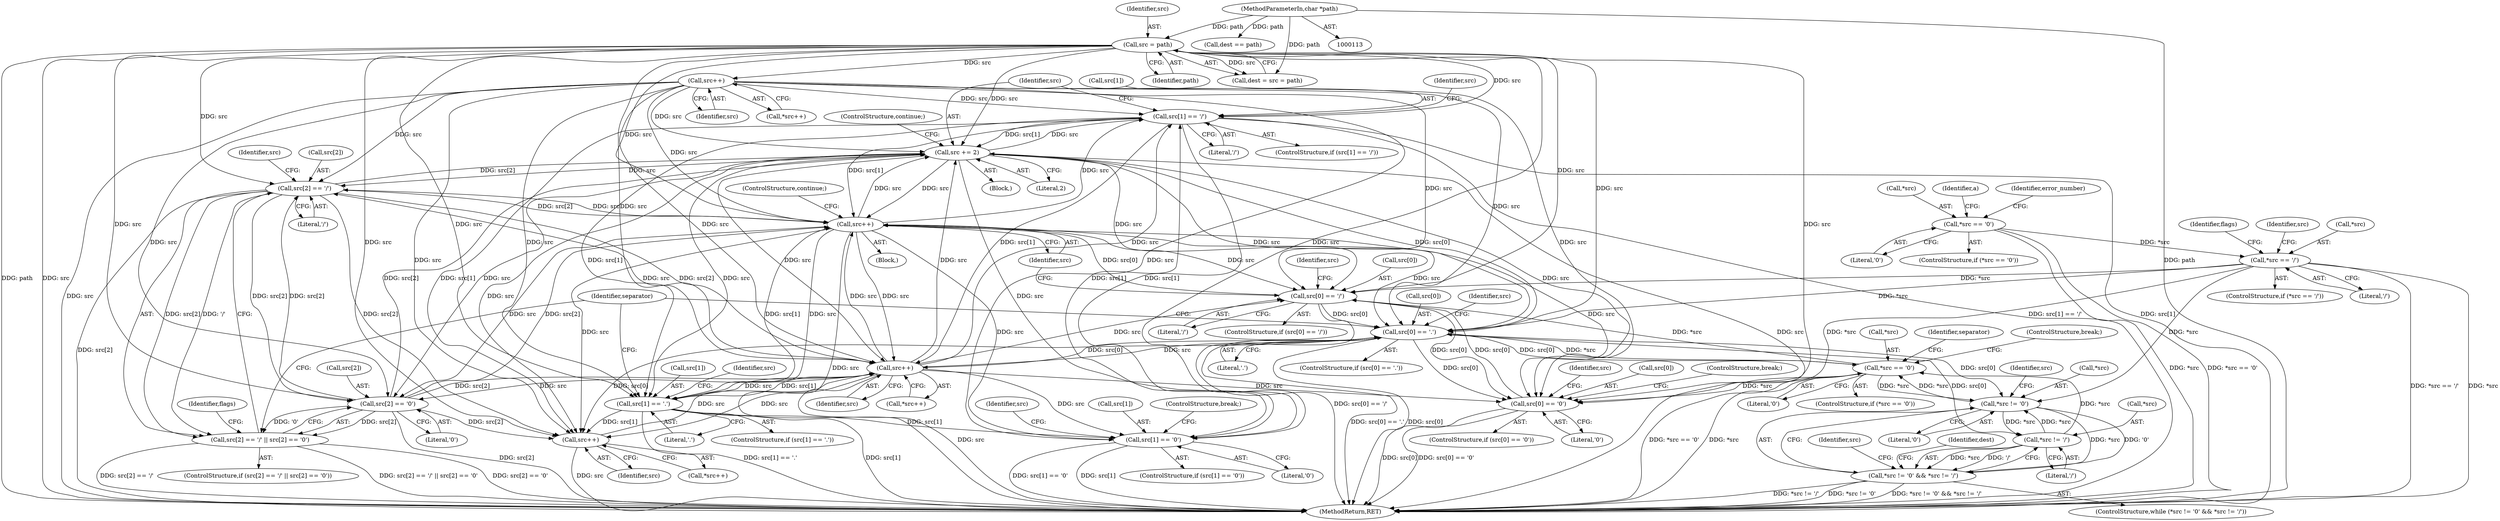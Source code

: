 digraph "0_libarchive_dfd6b54ce33960e420fb206d8872fb759b577ad9_0@pointer" {
"1000219" [label="(Call,src[1] == '/')"];
"1000225" [label="(Call,src += 2)"];
"1000239" [label="(Call,src[2] == '/')"];
"1000198" [label="(Call,src++)"];
"1000192" [label="(Call,src[0] == '/')"];
"1000183" [label="(Call,src[0] == '\0')"];
"1000152" [label="(Call,*src == '/')"];
"1000131" [label="(Call,*src == '\0')"];
"1000127" [label="(Call,src = path)"];
"1000114" [label="(MethodParameterIn,char *path)"];
"1000203" [label="(Call,src[0] == '.')"];
"1000178" [label="(Call,src++)"];
"1000302" [label="(Call,src++)"];
"1000291" [label="(Call,src++)"];
"1000219" [label="(Call,src[1] == '/')"];
"1000210" [label="(Call,src[1] == '\0')"];
"1000231" [label="(Call,src[1] == '.')"];
"1000244" [label="(Call,src[2] == '\0')"];
"1000294" [label="(Call,*src == '\0')"];
"1000281" [label="(Call,*src != '/')"];
"1000277" [label="(Call,*src != '\0')"];
"1000238" [label="(Call,src[2] == '/' || src[2] == '\0')"];
"1000276" [label="(Call,*src != '\0' && *src != '/')"];
"1000203" [label="(Call,src[0] == '.')"];
"1000246" [label="(Identifier,src)"];
"1000248" [label="(Literal,'\0')"];
"1000292" [label="(Identifier,src)"];
"1000232" [label="(Call,src[1])"];
"1000296" [label="(Identifier,src)"];
"1000127" [label="(Call,src = path)"];
"1000298" [label="(ControlStructure,break;)"];
"1000252" [label="(Identifier,flags)"];
"1000192" [label="(Call,src[0] == '/')"];
"1000204" [label="(Call,src[0])"];
"1000194" [label="(Identifier,src)"];
"1000131" [label="(Call,*src == '\0')"];
"1000243" [label="(Literal,'/')"];
"1000280" [label="(Literal,'\0')"];
"1000129" [label="(Identifier,path)"];
"1000282" [label="(Call,*src)"];
"1000245" [label="(Call,src[2])"];
"1000224" [label="(Block,)"];
"1000269" [label="(Identifier,separator)"];
"1000276" [label="(Call,*src != '\0' && *src != '/')"];
"1000295" [label="(Call,*src)"];
"1000114" [label="(MethodParameterIn,char *path)"];
"1000196" [label="(Literal,'/')"];
"1000183" [label="(Call,src[0] == '\0')"];
"1000155" [label="(Literal,'/')"];
"1000284" [label="(Literal,'/')"];
"1000223" [label="(Literal,'/')"];
"1000300" [label="(Identifier,separator)"];
"1000291" [label="(Call,src++)"];
"1000207" [label="(Literal,'.')"];
"1000225" [label="(Call,src += 2)"];
"1000277" [label="(Call,*src != '\0')"];
"1000235" [label="(Literal,'.')"];
"1000244" [label="(Call,src[2] == '\0')"];
"1000305" [label="(Call,dest == path)"];
"1000125" [label="(Call,dest = src = path)"];
"1000237" [label="(ControlStructure,if (src[2] == '/' || src[2] == '\0'))"];
"1000153" [label="(Call,*src)"];
"1000221" [label="(Identifier,src)"];
"1000150" [label="(Identifier,a)"];
"1000179" [label="(Identifier,src)"];
"1000199" [label="(Identifier,src)"];
"1000230" [label="(ControlStructure,if (src[1] == '.'))"];
"1000177" [label="(Call,*src++)"];
"1000220" [label="(Call,src[1])"];
"1000303" [label="(Identifier,src)"];
"1000289" [label="(Identifier,dest)"];
"1000302" [label="(Call,src++)"];
"1000226" [label="(Identifier,src)"];
"1000290" [label="(Call,*src++)"];
"1000218" [label="(ControlStructure,if (src[1] == '/'))"];
"1000239" [label="(Call,src[2] == '/')"];
"1000191" [label="(ControlStructure,if (src[0] == '/'))"];
"1000210" [label="(Call,src[1] == '\0')"];
"1000328" [label="(MethodReturn,RET)"];
"1000219" [label="(Call,src[1] == '/')"];
"1000134" [label="(Literal,'\0')"];
"1000202" [label="(ControlStructure,if (src[0] == '.'))"];
"1000137" [label="(Identifier,error_number)"];
"1000151" [label="(ControlStructure,if (*src == '/'))"];
"1000297" [label="(Literal,'\0')"];
"1000198" [label="(Call,src++)"];
"1000301" [label="(Call,*src++)"];
"1000184" [label="(Call,src[0])"];
"1000231" [label="(Call,src[1] == '.')"];
"1000182" [label="(ControlStructure,if (src[0] == '\0'))"];
"1000211" [label="(Call,src[1])"];
"1000209" [label="(ControlStructure,if (src[1] == '\0'))"];
"1000238" [label="(Call,src[2] == '/' || src[2] == '\0')"];
"1000152" [label="(Call,*src == '/')"];
"1000275" [label="(ControlStructure,while (*src != '\0' && *src != '/'))"];
"1000193" [label="(Call,src[0])"];
"1000197" [label="(Block,)"];
"1000283" [label="(Identifier,src)"];
"1000178" [label="(Call,src++)"];
"1000205" [label="(Identifier,src)"];
"1000278" [label="(Call,*src)"];
"1000216" [label="(ControlStructure,break;)"];
"1000233" [label="(Identifier,src)"];
"1000130" [label="(ControlStructure,if (*src == '\0'))"];
"1000240" [label="(Call,src[2])"];
"1000159" [label="(Identifier,flags)"];
"1000185" [label="(Identifier,src)"];
"1000132" [label="(Call,*src)"];
"1000189" [label="(ControlStructure,break;)"];
"1000200" [label="(ControlStructure,continue;)"];
"1000294" [label="(Call,*src == '\0')"];
"1000227" [label="(Literal,2)"];
"1000241" [label="(Identifier,src)"];
"1000293" [label="(ControlStructure,if (*src == '\0'))"];
"1000228" [label="(ControlStructure,continue;)"];
"1000212" [label="(Identifier,src)"];
"1000128" [label="(Identifier,src)"];
"1000214" [label="(Literal,'\0')"];
"1000187" [label="(Literal,'\0')"];
"1000281" [label="(Call,*src != '/')"];
"1000219" -> "1000218"  [label="AST: "];
"1000219" -> "1000223"  [label="CFG: "];
"1000220" -> "1000219"  [label="AST: "];
"1000223" -> "1000219"  [label="AST: "];
"1000226" -> "1000219"  [label="CFG: "];
"1000233" -> "1000219"  [label="CFG: "];
"1000219" -> "1000328"  [label="DDG: src[1] == '/'"];
"1000219" -> "1000328"  [label="DDG: src[1]"];
"1000219" -> "1000198"  [label="DDG: src[1]"];
"1000219" -> "1000210"  [label="DDG: src[1]"];
"1000225" -> "1000219"  [label="DDG: src"];
"1000198" -> "1000219"  [label="DDG: src"];
"1000210" -> "1000219"  [label="DDG: src[1]"];
"1000127" -> "1000219"  [label="DDG: src"];
"1000178" -> "1000219"  [label="DDG: src"];
"1000302" -> "1000219"  [label="DDG: src"];
"1000219" -> "1000225"  [label="DDG: src[1]"];
"1000219" -> "1000231"  [label="DDG: src[1]"];
"1000219" -> "1000291"  [label="DDG: src[1]"];
"1000219" -> "1000302"  [label="DDG: src[1]"];
"1000225" -> "1000224"  [label="AST: "];
"1000225" -> "1000227"  [label="CFG: "];
"1000226" -> "1000225"  [label="AST: "];
"1000227" -> "1000225"  [label="AST: "];
"1000228" -> "1000225"  [label="CFG: "];
"1000225" -> "1000328"  [label="DDG: src"];
"1000225" -> "1000183"  [label="DDG: src"];
"1000225" -> "1000192"  [label="DDG: src"];
"1000225" -> "1000198"  [label="DDG: src"];
"1000225" -> "1000203"  [label="DDG: src"];
"1000225" -> "1000210"  [label="DDG: src"];
"1000239" -> "1000225"  [label="DDG: src[2]"];
"1000198" -> "1000225"  [label="DDG: src"];
"1000127" -> "1000225"  [label="DDG: src"];
"1000244" -> "1000225"  [label="DDG: src[2]"];
"1000203" -> "1000225"  [label="DDG: src[0]"];
"1000178" -> "1000225"  [label="DDG: src"];
"1000302" -> "1000225"  [label="DDG: src"];
"1000225" -> "1000231"  [label="DDG: src"];
"1000225" -> "1000239"  [label="DDG: src"];
"1000225" -> "1000244"  [label="DDG: src"];
"1000225" -> "1000291"  [label="DDG: src"];
"1000225" -> "1000302"  [label="DDG: src"];
"1000239" -> "1000238"  [label="AST: "];
"1000239" -> "1000243"  [label="CFG: "];
"1000240" -> "1000239"  [label="AST: "];
"1000243" -> "1000239"  [label="AST: "];
"1000246" -> "1000239"  [label="CFG: "];
"1000238" -> "1000239"  [label="CFG: "];
"1000239" -> "1000328"  [label="DDG: src[2]"];
"1000239" -> "1000198"  [label="DDG: src[2]"];
"1000239" -> "1000238"  [label="DDG: src[2]"];
"1000239" -> "1000238"  [label="DDG: '/'"];
"1000198" -> "1000239"  [label="DDG: src"];
"1000127" -> "1000239"  [label="DDG: src"];
"1000244" -> "1000239"  [label="DDG: src[2]"];
"1000178" -> "1000239"  [label="DDG: src"];
"1000302" -> "1000239"  [label="DDG: src"];
"1000239" -> "1000244"  [label="DDG: src[2]"];
"1000239" -> "1000291"  [label="DDG: src[2]"];
"1000239" -> "1000302"  [label="DDG: src[2]"];
"1000198" -> "1000197"  [label="AST: "];
"1000198" -> "1000199"  [label="CFG: "];
"1000199" -> "1000198"  [label="AST: "];
"1000200" -> "1000198"  [label="CFG: "];
"1000198" -> "1000328"  [label="DDG: src"];
"1000198" -> "1000183"  [label="DDG: src"];
"1000198" -> "1000192"  [label="DDG: src"];
"1000192" -> "1000198"  [label="DDG: src[0]"];
"1000127" -> "1000198"  [label="DDG: src"];
"1000244" -> "1000198"  [label="DDG: src[2]"];
"1000178" -> "1000198"  [label="DDG: src"];
"1000302" -> "1000198"  [label="DDG: src"];
"1000231" -> "1000198"  [label="DDG: src[1]"];
"1000198" -> "1000203"  [label="DDG: src"];
"1000198" -> "1000210"  [label="DDG: src"];
"1000198" -> "1000231"  [label="DDG: src"];
"1000198" -> "1000244"  [label="DDG: src"];
"1000198" -> "1000291"  [label="DDG: src"];
"1000198" -> "1000302"  [label="DDG: src"];
"1000192" -> "1000191"  [label="AST: "];
"1000192" -> "1000196"  [label="CFG: "];
"1000193" -> "1000192"  [label="AST: "];
"1000196" -> "1000192"  [label="AST: "];
"1000199" -> "1000192"  [label="CFG: "];
"1000205" -> "1000192"  [label="CFG: "];
"1000192" -> "1000328"  [label="DDG: src[0] == '/'"];
"1000192" -> "1000183"  [label="DDG: src[0]"];
"1000183" -> "1000192"  [label="DDG: src[0]"];
"1000152" -> "1000192"  [label="DDG: *src"];
"1000127" -> "1000192"  [label="DDG: src"];
"1000178" -> "1000192"  [label="DDG: src"];
"1000302" -> "1000192"  [label="DDG: src"];
"1000294" -> "1000192"  [label="DDG: *src"];
"1000192" -> "1000203"  [label="DDG: src[0]"];
"1000183" -> "1000182"  [label="AST: "];
"1000183" -> "1000187"  [label="CFG: "];
"1000184" -> "1000183"  [label="AST: "];
"1000187" -> "1000183"  [label="AST: "];
"1000189" -> "1000183"  [label="CFG: "];
"1000194" -> "1000183"  [label="CFG: "];
"1000183" -> "1000328"  [label="DDG: src[0]"];
"1000183" -> "1000328"  [label="DDG: src[0] == '\0'"];
"1000152" -> "1000183"  [label="DDG: *src"];
"1000127" -> "1000183"  [label="DDG: src"];
"1000203" -> "1000183"  [label="DDG: src[0]"];
"1000178" -> "1000183"  [label="DDG: src"];
"1000302" -> "1000183"  [label="DDG: src"];
"1000294" -> "1000183"  [label="DDG: *src"];
"1000152" -> "1000151"  [label="AST: "];
"1000152" -> "1000155"  [label="CFG: "];
"1000153" -> "1000152"  [label="AST: "];
"1000155" -> "1000152"  [label="AST: "];
"1000159" -> "1000152"  [label="CFG: "];
"1000185" -> "1000152"  [label="CFG: "];
"1000152" -> "1000328"  [label="DDG: *src == '/'"];
"1000152" -> "1000328"  [label="DDG: *src"];
"1000131" -> "1000152"  [label="DDG: *src"];
"1000152" -> "1000203"  [label="DDG: *src"];
"1000152" -> "1000277"  [label="DDG: *src"];
"1000131" -> "1000130"  [label="AST: "];
"1000131" -> "1000134"  [label="CFG: "];
"1000132" -> "1000131"  [label="AST: "];
"1000134" -> "1000131"  [label="AST: "];
"1000137" -> "1000131"  [label="CFG: "];
"1000150" -> "1000131"  [label="CFG: "];
"1000131" -> "1000328"  [label="DDG: *src"];
"1000131" -> "1000328"  [label="DDG: *src == '\0'"];
"1000127" -> "1000125"  [label="AST: "];
"1000127" -> "1000129"  [label="CFG: "];
"1000128" -> "1000127"  [label="AST: "];
"1000129" -> "1000127"  [label="AST: "];
"1000125" -> "1000127"  [label="CFG: "];
"1000127" -> "1000328"  [label="DDG: path"];
"1000127" -> "1000328"  [label="DDG: src"];
"1000127" -> "1000125"  [label="DDG: src"];
"1000114" -> "1000127"  [label="DDG: path"];
"1000127" -> "1000178"  [label="DDG: src"];
"1000127" -> "1000203"  [label="DDG: src"];
"1000127" -> "1000210"  [label="DDG: src"];
"1000127" -> "1000231"  [label="DDG: src"];
"1000127" -> "1000244"  [label="DDG: src"];
"1000127" -> "1000291"  [label="DDG: src"];
"1000127" -> "1000302"  [label="DDG: src"];
"1000114" -> "1000113"  [label="AST: "];
"1000114" -> "1000328"  [label="DDG: path"];
"1000114" -> "1000125"  [label="DDG: path"];
"1000114" -> "1000305"  [label="DDG: path"];
"1000203" -> "1000202"  [label="AST: "];
"1000203" -> "1000207"  [label="CFG: "];
"1000204" -> "1000203"  [label="AST: "];
"1000207" -> "1000203"  [label="AST: "];
"1000212" -> "1000203"  [label="CFG: "];
"1000269" -> "1000203"  [label="CFG: "];
"1000203" -> "1000328"  [label="DDG: src[0] == '.'"];
"1000203" -> "1000328"  [label="DDG: src[0]"];
"1000178" -> "1000203"  [label="DDG: src"];
"1000302" -> "1000203"  [label="DDG: src"];
"1000294" -> "1000203"  [label="DDG: *src"];
"1000203" -> "1000277"  [label="DDG: src[0]"];
"1000203" -> "1000281"  [label="DDG: src[0]"];
"1000203" -> "1000291"  [label="DDG: src[0]"];
"1000203" -> "1000294"  [label="DDG: src[0]"];
"1000203" -> "1000302"  [label="DDG: src[0]"];
"1000178" -> "1000177"  [label="AST: "];
"1000178" -> "1000179"  [label="CFG: "];
"1000179" -> "1000178"  [label="AST: "];
"1000177" -> "1000178"  [label="CFG: "];
"1000178" -> "1000328"  [label="DDG: src"];
"1000178" -> "1000210"  [label="DDG: src"];
"1000178" -> "1000231"  [label="DDG: src"];
"1000178" -> "1000244"  [label="DDG: src"];
"1000178" -> "1000291"  [label="DDG: src"];
"1000178" -> "1000302"  [label="DDG: src"];
"1000302" -> "1000301"  [label="AST: "];
"1000302" -> "1000303"  [label="CFG: "];
"1000303" -> "1000302"  [label="AST: "];
"1000301" -> "1000302"  [label="CFG: "];
"1000302" -> "1000328"  [label="DDG: src"];
"1000302" -> "1000210"  [label="DDG: src"];
"1000302" -> "1000231"  [label="DDG: src"];
"1000302" -> "1000244"  [label="DDG: src"];
"1000302" -> "1000291"  [label="DDG: src"];
"1000291" -> "1000302"  [label="DDG: src"];
"1000244" -> "1000302"  [label="DDG: src[2]"];
"1000231" -> "1000302"  [label="DDG: src[1]"];
"1000291" -> "1000290"  [label="AST: "];
"1000291" -> "1000292"  [label="CFG: "];
"1000292" -> "1000291"  [label="AST: "];
"1000290" -> "1000291"  [label="CFG: "];
"1000291" -> "1000328"  [label="DDG: src"];
"1000244" -> "1000291"  [label="DDG: src[2]"];
"1000231" -> "1000291"  [label="DDG: src[1]"];
"1000210" -> "1000209"  [label="AST: "];
"1000210" -> "1000214"  [label="CFG: "];
"1000211" -> "1000210"  [label="AST: "];
"1000214" -> "1000210"  [label="AST: "];
"1000216" -> "1000210"  [label="CFG: "];
"1000221" -> "1000210"  [label="CFG: "];
"1000210" -> "1000328"  [label="DDG: src[1] == '\0'"];
"1000210" -> "1000328"  [label="DDG: src[1]"];
"1000231" -> "1000210"  [label="DDG: src[1]"];
"1000231" -> "1000230"  [label="AST: "];
"1000231" -> "1000235"  [label="CFG: "];
"1000232" -> "1000231"  [label="AST: "];
"1000235" -> "1000231"  [label="AST: "];
"1000241" -> "1000231"  [label="CFG: "];
"1000269" -> "1000231"  [label="CFG: "];
"1000231" -> "1000328"  [label="DDG: src[1] == '.'"];
"1000231" -> "1000328"  [label="DDG: src[1]"];
"1000244" -> "1000238"  [label="AST: "];
"1000244" -> "1000248"  [label="CFG: "];
"1000245" -> "1000244"  [label="AST: "];
"1000248" -> "1000244"  [label="AST: "];
"1000238" -> "1000244"  [label="CFG: "];
"1000244" -> "1000328"  [label="DDG: src[2]"];
"1000244" -> "1000238"  [label="DDG: src[2]"];
"1000244" -> "1000238"  [label="DDG: '\0'"];
"1000294" -> "1000293"  [label="AST: "];
"1000294" -> "1000297"  [label="CFG: "];
"1000295" -> "1000294"  [label="AST: "];
"1000297" -> "1000294"  [label="AST: "];
"1000298" -> "1000294"  [label="CFG: "];
"1000300" -> "1000294"  [label="CFG: "];
"1000294" -> "1000328"  [label="DDG: *src == '\0'"];
"1000294" -> "1000328"  [label="DDG: *src"];
"1000294" -> "1000277"  [label="DDG: *src"];
"1000281" -> "1000294"  [label="DDG: *src"];
"1000277" -> "1000294"  [label="DDG: *src"];
"1000281" -> "1000276"  [label="AST: "];
"1000281" -> "1000284"  [label="CFG: "];
"1000282" -> "1000281"  [label="AST: "];
"1000284" -> "1000281"  [label="AST: "];
"1000276" -> "1000281"  [label="CFG: "];
"1000281" -> "1000277"  [label="DDG: *src"];
"1000281" -> "1000276"  [label="DDG: *src"];
"1000281" -> "1000276"  [label="DDG: '/'"];
"1000277" -> "1000281"  [label="DDG: *src"];
"1000277" -> "1000276"  [label="AST: "];
"1000277" -> "1000280"  [label="CFG: "];
"1000278" -> "1000277"  [label="AST: "];
"1000280" -> "1000277"  [label="AST: "];
"1000283" -> "1000277"  [label="CFG: "];
"1000276" -> "1000277"  [label="CFG: "];
"1000277" -> "1000276"  [label="DDG: *src"];
"1000277" -> "1000276"  [label="DDG: '\0'"];
"1000238" -> "1000237"  [label="AST: "];
"1000252" -> "1000238"  [label="CFG: "];
"1000269" -> "1000238"  [label="CFG: "];
"1000238" -> "1000328"  [label="DDG: src[2] == '/'"];
"1000238" -> "1000328"  [label="DDG: src[2] == '/' || src[2] == '\0'"];
"1000238" -> "1000328"  [label="DDG: src[2] == '\0'"];
"1000276" -> "1000275"  [label="AST: "];
"1000289" -> "1000276"  [label="CFG: "];
"1000296" -> "1000276"  [label="CFG: "];
"1000276" -> "1000328"  [label="DDG: *src != '\0' && *src != '/'"];
"1000276" -> "1000328"  [label="DDG: *src != '/'"];
"1000276" -> "1000328"  [label="DDG: *src != '\0'"];
}
